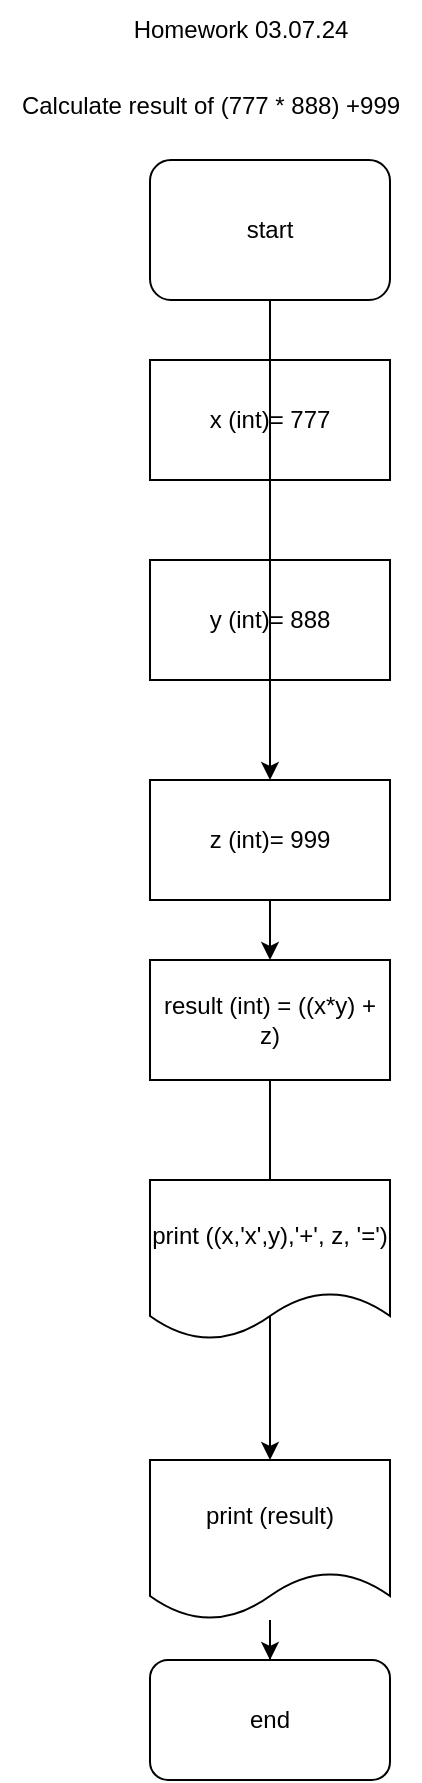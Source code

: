 <mxfile version="24.6.4" type="device">
  <diagram name="Page-1" id="xYiC5QDNPwpJFoOmXOrg">
    <mxGraphModel dx="880" dy="426" grid="1" gridSize="10" guides="1" tooltips="1" connect="1" arrows="1" fold="1" page="1" pageScale="1" pageWidth="850" pageHeight="1100" math="0" shadow="0">
      <root>
        <mxCell id="0" />
        <mxCell id="1" parent="0" />
        <mxCell id="CCtfQySQfrA2FDXJ_rF_-3" style="edgeStyle=orthogonalEdgeStyle;rounded=0;orthogonalLoop=1;jettySize=auto;html=1;" edge="1" parent="1" source="CCtfQySQfrA2FDXJ_rF_-6" target="CCtfQySQfrA2FDXJ_rF_-4">
          <mxGeometry relative="1" as="geometry">
            <mxPoint x="420" y="460" as="targetPoint" />
          </mxGeometry>
        </mxCell>
        <mxCell id="CCtfQySQfrA2FDXJ_rF_-1" value="start" style="rounded=1;whiteSpace=wrap;html=1;" vertex="1" parent="1">
          <mxGeometry x="380" y="100" width="120" height="70" as="geometry" />
        </mxCell>
        <mxCell id="CCtfQySQfrA2FDXJ_rF_-2" value="Homework 03.07.24" style="text;html=1;align=center;verticalAlign=middle;resizable=0;points=[];autosize=1;strokeColor=none;fillColor=none;" vertex="1" parent="1">
          <mxGeometry x="360" y="20" width="130" height="30" as="geometry" />
        </mxCell>
        <mxCell id="CCtfQySQfrA2FDXJ_rF_-4" value="end" style="rounded=1;whiteSpace=wrap;html=1;" vertex="1" parent="1">
          <mxGeometry x="380" y="850" width="120" height="60" as="geometry" />
        </mxCell>
        <mxCell id="CCtfQySQfrA2FDXJ_rF_-7" value="Calculate result of (777 * 888) +999" style="text;html=1;align=center;verticalAlign=middle;resizable=0;points=[];autosize=1;strokeColor=none;fillColor=none;" vertex="1" parent="1">
          <mxGeometry x="305" y="58" width="210" height="30" as="geometry" />
        </mxCell>
        <mxCell id="CCtfQySQfrA2FDXJ_rF_-8" value="x (int)= 777" style="rounded=0;whiteSpace=wrap;html=1;" vertex="1" parent="1">
          <mxGeometry x="380" y="200" width="120" height="60" as="geometry" />
        </mxCell>
        <mxCell id="CCtfQySQfrA2FDXJ_rF_-9" value="" style="edgeStyle=orthogonalEdgeStyle;rounded=0;orthogonalLoop=1;jettySize=auto;html=1;" edge="1" parent="1" source="CCtfQySQfrA2FDXJ_rF_-12" target="CCtfQySQfrA2FDXJ_rF_-6">
          <mxGeometry relative="1" as="geometry">
            <mxPoint x="420" y="590" as="targetPoint" />
            <mxPoint x="425" y="170" as="sourcePoint" />
          </mxGeometry>
        </mxCell>
        <mxCell id="CCtfQySQfrA2FDXJ_rF_-6" value="print (result)" style="shape=document;whiteSpace=wrap;html=1;boundedLbl=1;" vertex="1" parent="1">
          <mxGeometry x="380" y="750" width="120" height="80" as="geometry" />
        </mxCell>
        <mxCell id="CCtfQySQfrA2FDXJ_rF_-10" value="y (int)= 888" style="rounded=0;whiteSpace=wrap;html=1;" vertex="1" parent="1">
          <mxGeometry x="380" y="300" width="120" height="60" as="geometry" />
        </mxCell>
        <mxCell id="CCtfQySQfrA2FDXJ_rF_-13" value="" style="edgeStyle=orthogonalEdgeStyle;rounded=0;orthogonalLoop=1;jettySize=auto;html=1;" edge="1" parent="1" source="CCtfQySQfrA2FDXJ_rF_-1" target="CCtfQySQfrA2FDXJ_rF_-11">
          <mxGeometry relative="1" as="geometry">
            <mxPoint x="420" y="620" as="targetPoint" />
            <mxPoint x="425" y="170" as="sourcePoint" />
          </mxGeometry>
        </mxCell>
        <mxCell id="CCtfQySQfrA2FDXJ_rF_-11" value="z (int)= 999" style="rounded=0;whiteSpace=wrap;html=1;" vertex="1" parent="1">
          <mxGeometry x="380" y="410" width="120" height="60" as="geometry" />
        </mxCell>
        <mxCell id="CCtfQySQfrA2FDXJ_rF_-14" value="" style="edgeStyle=orthogonalEdgeStyle;rounded=0;orthogonalLoop=1;jettySize=auto;html=1;" edge="1" parent="1" source="CCtfQySQfrA2FDXJ_rF_-11" target="CCtfQySQfrA2FDXJ_rF_-12">
          <mxGeometry relative="1" as="geometry">
            <mxPoint x="420" y="620" as="targetPoint" />
            <mxPoint x="440" y="470" as="sourcePoint" />
          </mxGeometry>
        </mxCell>
        <mxCell id="CCtfQySQfrA2FDXJ_rF_-12" value="result (int) = ((x*y) + z)" style="rounded=0;whiteSpace=wrap;html=1;" vertex="1" parent="1">
          <mxGeometry x="380" y="500" width="120" height="60" as="geometry" />
        </mxCell>
        <mxCell id="CCtfQySQfrA2FDXJ_rF_-15" value="print ((x,&#39;x&#39;,y),&#39;+&#39;, z, &#39;=&#39;)" style="shape=document;whiteSpace=wrap;html=1;boundedLbl=1;" vertex="1" parent="1">
          <mxGeometry x="380" y="610" width="120" height="80" as="geometry" />
        </mxCell>
      </root>
    </mxGraphModel>
  </diagram>
</mxfile>
